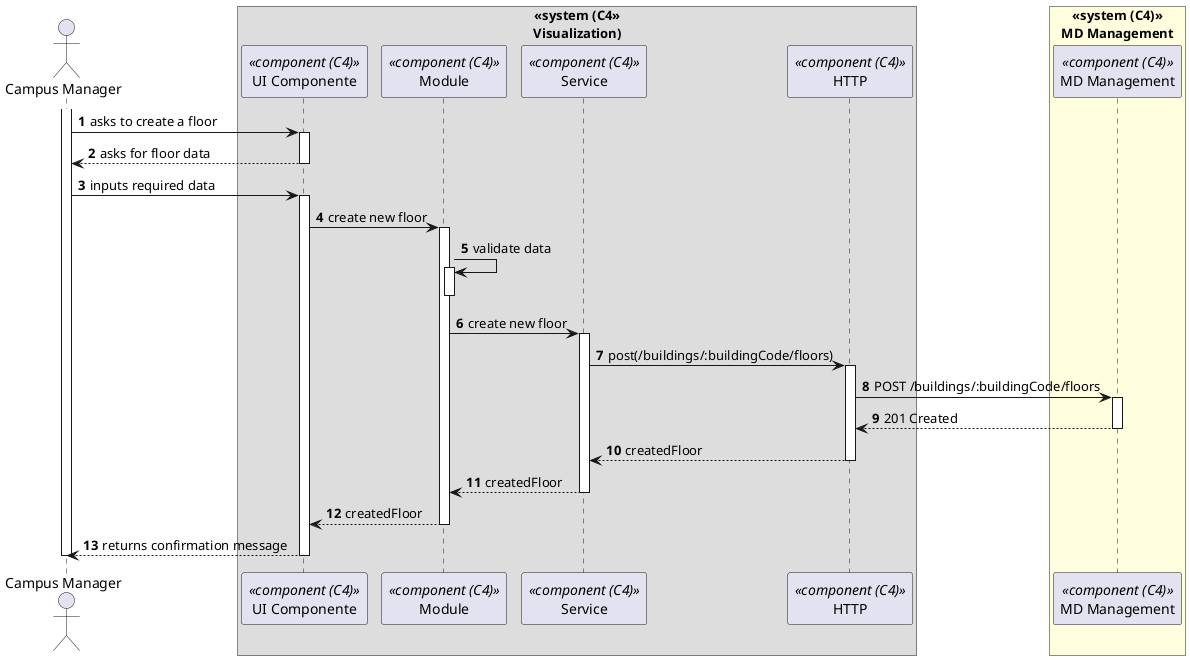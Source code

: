 @startuml process-view
autonumber
skinparam DefaultTextAlignment<<center>> center

actor CM as "Campus Manager"
box "<<system (C4>>\nVisualization)"<<center>>
  participant CMP as "UI Componente" <<component (C4)>>
    participant CMP as "UI Component" <<component (C4)>>
  participant MOD as "Module" <<component (C4)>>
  participant SRV as "Service" <<component (C4)>>
  participant HTTP as "HTTP" <<component (C4)>>
end box

box "<<system (C4)>>\nMD Management" <<center>>#LightYellow
  participant MDM as "MD Management" <<component (C4)>>
end box

activate CM

CM -> CMP : asks to create a floor
activate CMP

CM <-- CMP : asks for floor data
deactivate CMP

CM -> CMP : inputs required data
activate CMP

CMP -> MOD : create new floor
activate MOD
MOD -> MOD : validate data
activate MOD
deactivate MOD

MOD -> SRV : create new floor
activate SRV
SRV -> HTTP : post(/buildings/:buildingCode/floors)
activate HTTP

HTTP -> MDM : POST /buildings/:buildingCode/floors
activate MDM
MDM --> HTTP : 201 Created
deactivate MDM

HTTP --> SRV : createdFloor
deactivate HTTP

SRV --> MOD : createdFloor
deactivate SRV
MOD --> CMP : createdFloor
deactivate MOD

CM <-- CMP : returns confirmation message
deactivate CMP

deactivate CM

@enduml
